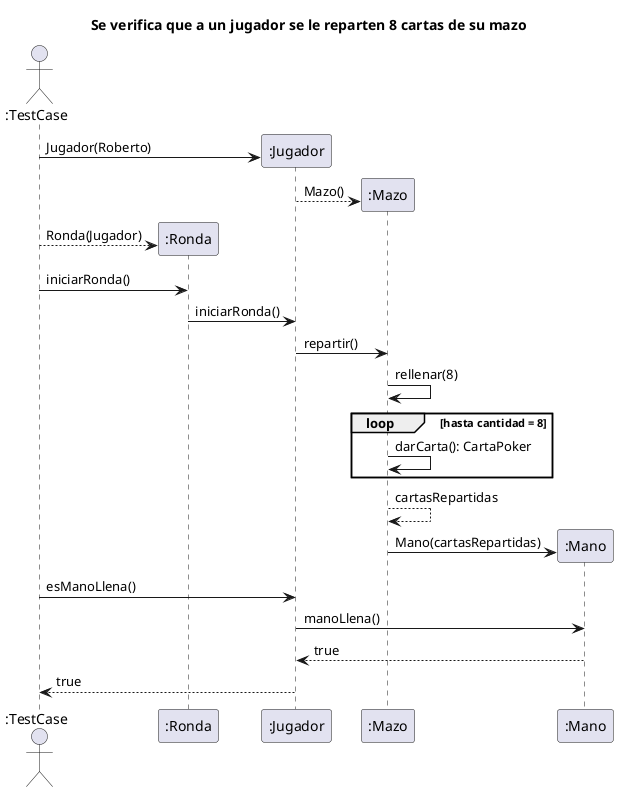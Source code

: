 @startuml
'https://plantuml.com/sequence-diagram

title Se verifica que a un jugador se le reparten 8 cartas de su mazo

actor ":TestCase" as user
participant ":Ronda" as ronda
participant ":Jugador" as jugador
participant ":Mazo" as mazo
participant ":Mano" as mano

user -> jugador**: Jugador(Roberto)
    jugador --> mazo **: Mazo()

user --> ronda**: Ronda(Jugador)

user -> ronda: iniciarRonda()
    ronda -> jugador: iniciarRonda()
        jugador -> mazo: repartir()
            mazo -> mazo: rellenar(8)
                loop hasta cantidad = 8
                    mazo -> mazo: darCarta(): CartaPoker
                end
            mazo --> mazo: cartasRepartidas
        mazo -> mano**: Mano(cartasRepartidas)
user -> jugador: esManoLlena()
    jugador -> mano: manoLlena()
    mano --> jugador: true
jugador --> user: true
@enduml